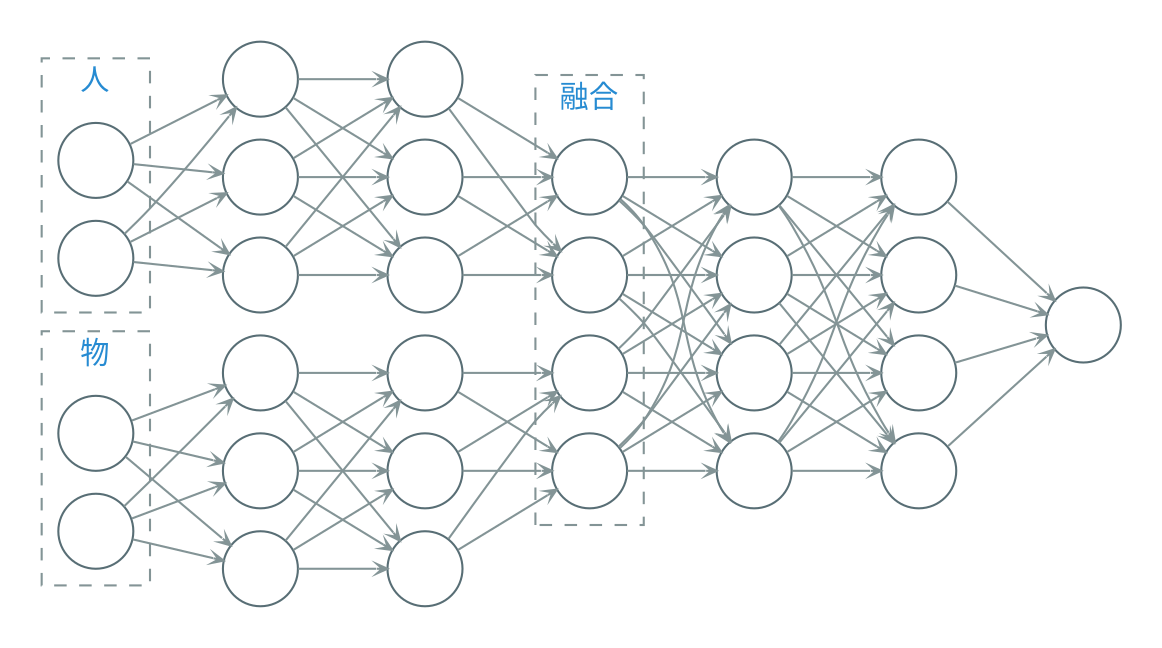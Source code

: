 digraph g {
    align=right
    graph [nodesep=0.15 ranksep=0.6]
    bgcolor="transparent"
    rankdir = LR

    node [shape=circle color="#586e75" fontcolor="#859900" fontsize=16 fontname="LXGW" label=""]
    edge [color="#839496" fontcolor="#839496" fontsize=12 fontname="LXGW" arrowhead=vee arrowsize=0.5]

    subgraph cluster_1 {
        style=invis

        subgraph cluster_11 {
            style="dashed"
            label="人"
            color="#839496"
            fontname="LXGW"
            fontcolor="#268bd2"
            11
            12
        }

        subgraph cluster_12 {
            style="dashed"
            label="物"
            color="#839496"
            fontname="LXGW"
            fontcolor="#268bd2"
            13
            14
        }

        {11, 12} -> {21, 22, 23}
        {13, 14} -> {24, 25, 26}

        {21, 22, 23} -> {31, 32, 33}
        {24, 25, 26} -> {34, 35, 36}

        subgraph cluster_4 {
            style="dashed"
            label="融合"
            color="#839496"
            fontname="LXGW"
            fontcolor="#268bd2"
            41
            42
            43
            44
        }

        {31, 32, 33} -> {41, 42}
        {34, 35, 36} -> {43, 44}

        {41, 42, 43, 44} -> {51, 52, 53, 54} -> {61, 62, 63, 64} -> 输出
    }
}